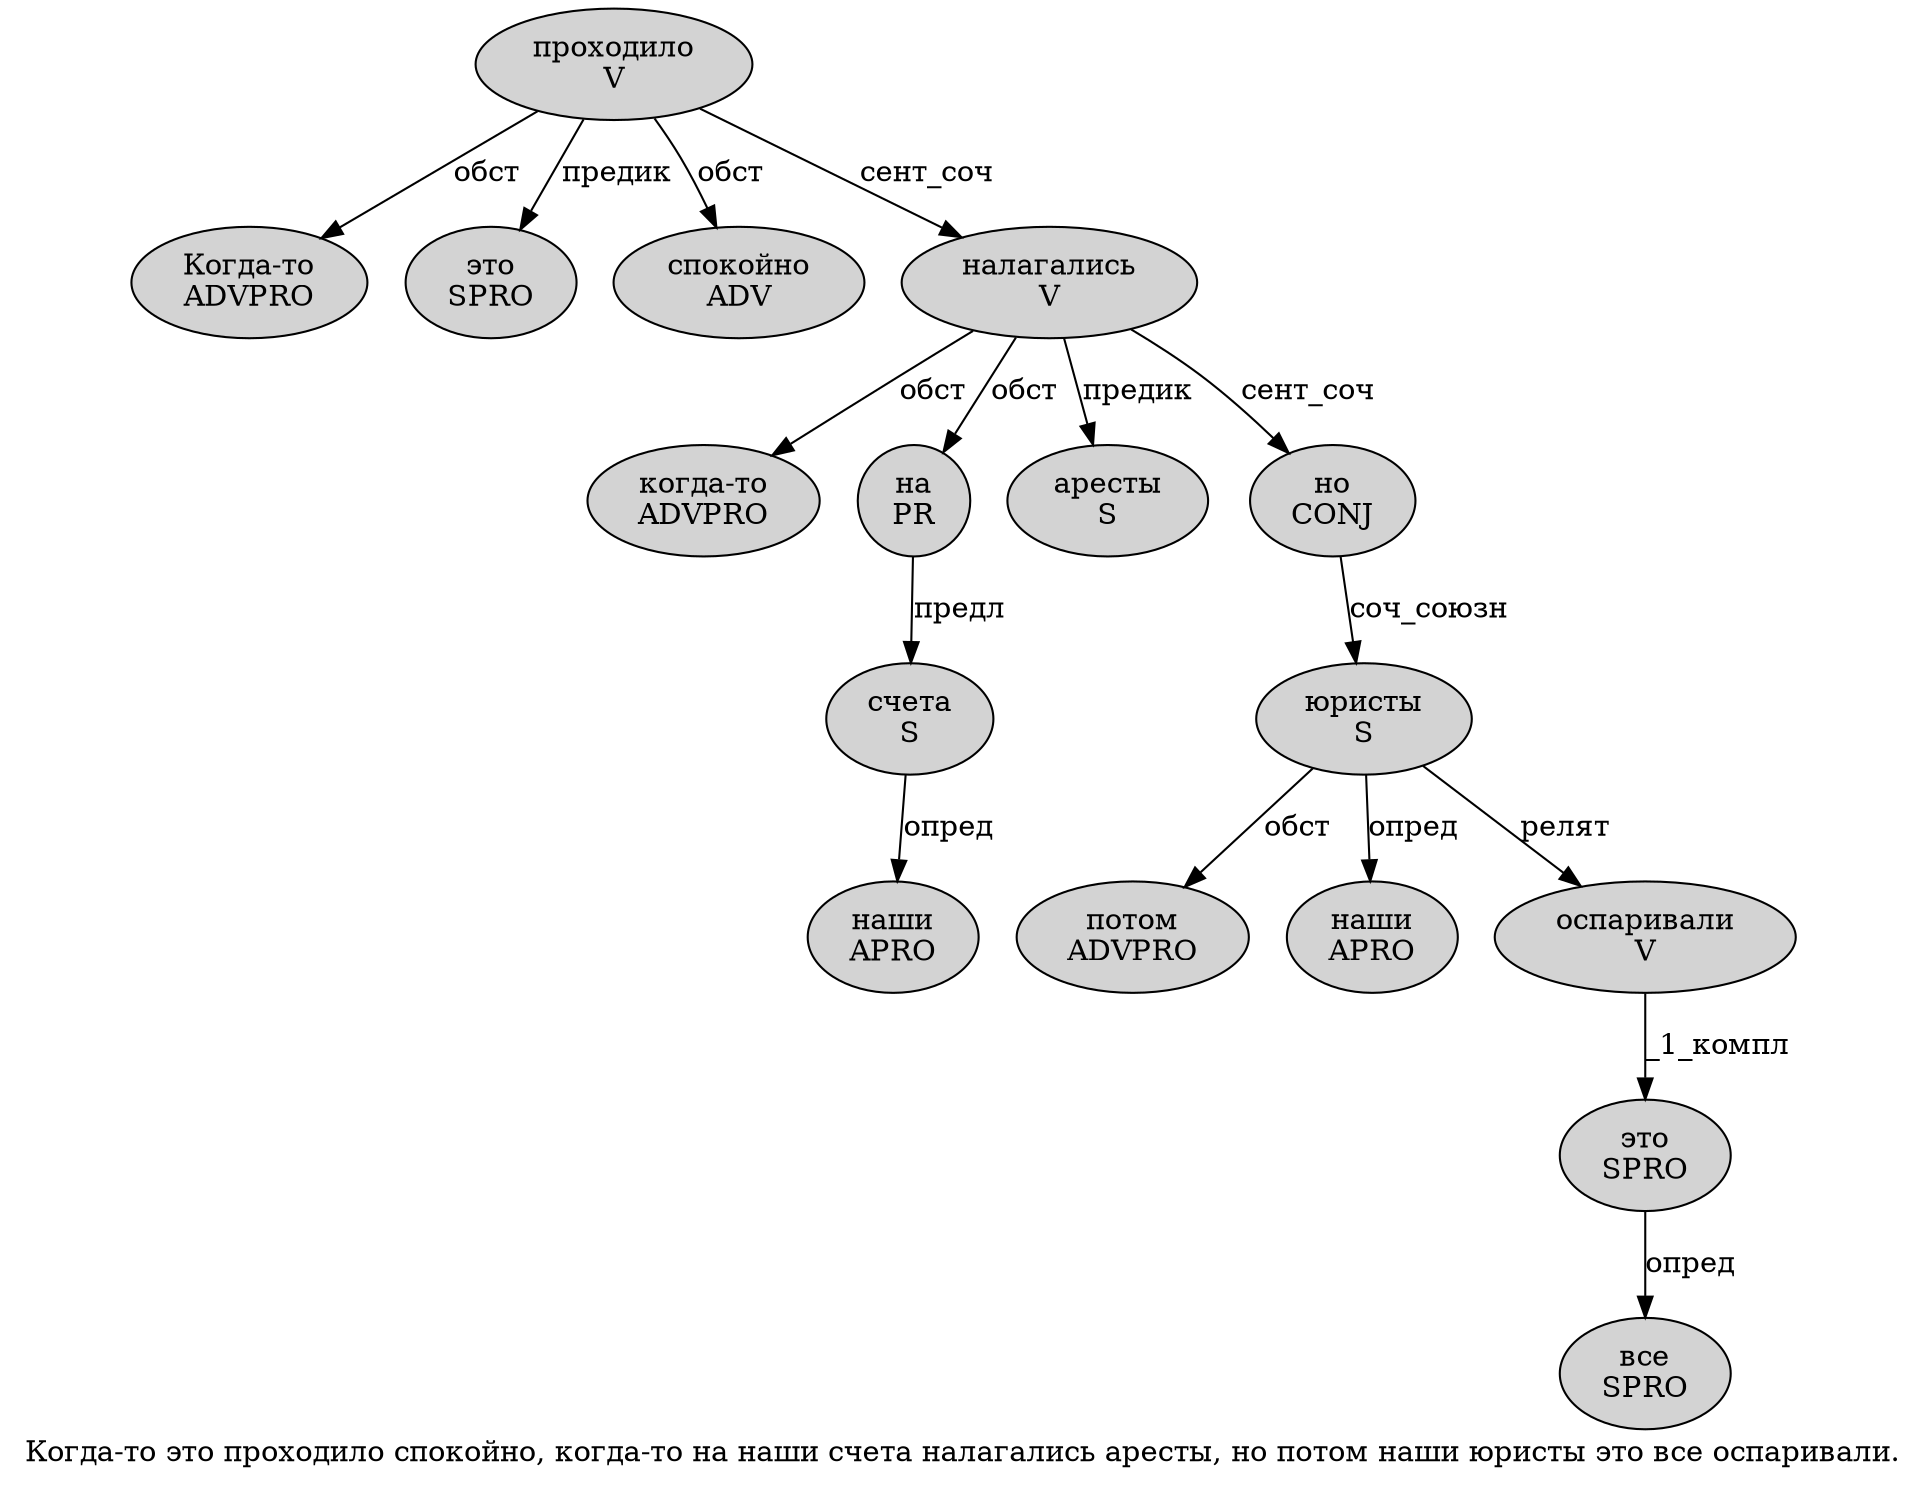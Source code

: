digraph SENTENCE_48 {
	graph [label="Когда-то это проходило спокойно, когда-то на наши счета налагались аресты, но потом наши юристы это все оспаривали."]
	node [style=filled]
		0 [label="Когда-то
ADVPRO" color="" fillcolor=lightgray penwidth=1 shape=ellipse]
		1 [label="это
SPRO" color="" fillcolor=lightgray penwidth=1 shape=ellipse]
		2 [label="проходило
V" color="" fillcolor=lightgray penwidth=1 shape=ellipse]
		3 [label="спокойно
ADV" color="" fillcolor=lightgray penwidth=1 shape=ellipse]
		5 [label="когда-то
ADVPRO" color="" fillcolor=lightgray penwidth=1 shape=ellipse]
		6 [label="на
PR" color="" fillcolor=lightgray penwidth=1 shape=ellipse]
		7 [label="наши
APRO" color="" fillcolor=lightgray penwidth=1 shape=ellipse]
		8 [label="счета
S" color="" fillcolor=lightgray penwidth=1 shape=ellipse]
		9 [label="налагались
V" color="" fillcolor=lightgray penwidth=1 shape=ellipse]
		10 [label="аресты
S" color="" fillcolor=lightgray penwidth=1 shape=ellipse]
		12 [label="но
CONJ" color="" fillcolor=lightgray penwidth=1 shape=ellipse]
		13 [label="потом
ADVPRO" color="" fillcolor=lightgray penwidth=1 shape=ellipse]
		14 [label="наши
APRO" color="" fillcolor=lightgray penwidth=1 shape=ellipse]
		15 [label="юристы
S" color="" fillcolor=lightgray penwidth=1 shape=ellipse]
		16 [label="это
SPRO" color="" fillcolor=lightgray penwidth=1 shape=ellipse]
		17 [label="все
SPRO" color="" fillcolor=lightgray penwidth=1 shape=ellipse]
		18 [label="оспаривали
V" color="" fillcolor=lightgray penwidth=1 shape=ellipse]
			2 -> 0 [label="обст"]
			2 -> 1 [label="предик"]
			2 -> 3 [label="обст"]
			2 -> 9 [label="сент_соч"]
			12 -> 15 [label="соч_союзн"]
			8 -> 7 [label="опред"]
			9 -> 5 [label="обст"]
			9 -> 6 [label="обст"]
			9 -> 10 [label="предик"]
			9 -> 12 [label="сент_соч"]
			15 -> 13 [label="обст"]
			15 -> 14 [label="опред"]
			15 -> 18 [label="релят"]
			16 -> 17 [label="опред"]
			6 -> 8 [label="предл"]
			18 -> 16 [label="_1_компл"]
}